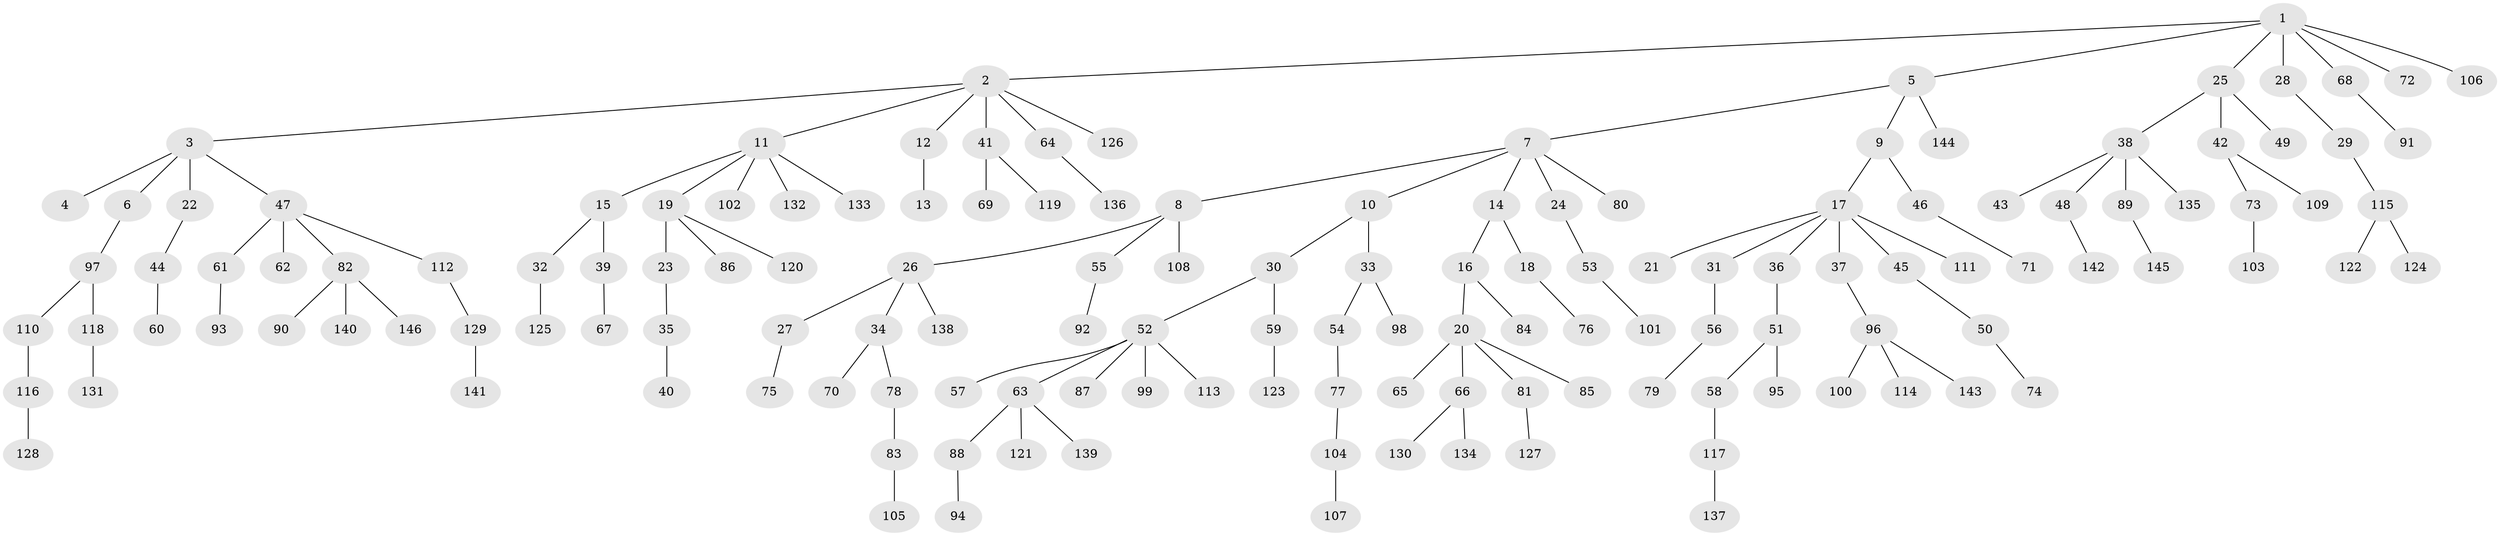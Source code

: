 // Generated by graph-tools (version 1.1) at 2025/50/03/09/25 03:50:19]
// undirected, 146 vertices, 145 edges
graph export_dot {
graph [start="1"]
  node [color=gray90,style=filled];
  1;
  2;
  3;
  4;
  5;
  6;
  7;
  8;
  9;
  10;
  11;
  12;
  13;
  14;
  15;
  16;
  17;
  18;
  19;
  20;
  21;
  22;
  23;
  24;
  25;
  26;
  27;
  28;
  29;
  30;
  31;
  32;
  33;
  34;
  35;
  36;
  37;
  38;
  39;
  40;
  41;
  42;
  43;
  44;
  45;
  46;
  47;
  48;
  49;
  50;
  51;
  52;
  53;
  54;
  55;
  56;
  57;
  58;
  59;
  60;
  61;
  62;
  63;
  64;
  65;
  66;
  67;
  68;
  69;
  70;
  71;
  72;
  73;
  74;
  75;
  76;
  77;
  78;
  79;
  80;
  81;
  82;
  83;
  84;
  85;
  86;
  87;
  88;
  89;
  90;
  91;
  92;
  93;
  94;
  95;
  96;
  97;
  98;
  99;
  100;
  101;
  102;
  103;
  104;
  105;
  106;
  107;
  108;
  109;
  110;
  111;
  112;
  113;
  114;
  115;
  116;
  117;
  118;
  119;
  120;
  121;
  122;
  123;
  124;
  125;
  126;
  127;
  128;
  129;
  130;
  131;
  132;
  133;
  134;
  135;
  136;
  137;
  138;
  139;
  140;
  141;
  142;
  143;
  144;
  145;
  146;
  1 -- 2;
  1 -- 5;
  1 -- 25;
  1 -- 28;
  1 -- 68;
  1 -- 72;
  1 -- 106;
  2 -- 3;
  2 -- 11;
  2 -- 12;
  2 -- 41;
  2 -- 64;
  2 -- 126;
  3 -- 4;
  3 -- 6;
  3 -- 22;
  3 -- 47;
  5 -- 7;
  5 -- 9;
  5 -- 144;
  6 -- 97;
  7 -- 8;
  7 -- 10;
  7 -- 14;
  7 -- 24;
  7 -- 80;
  8 -- 26;
  8 -- 55;
  8 -- 108;
  9 -- 17;
  9 -- 46;
  10 -- 30;
  10 -- 33;
  11 -- 15;
  11 -- 19;
  11 -- 102;
  11 -- 132;
  11 -- 133;
  12 -- 13;
  14 -- 16;
  14 -- 18;
  15 -- 32;
  15 -- 39;
  16 -- 20;
  16 -- 84;
  17 -- 21;
  17 -- 31;
  17 -- 36;
  17 -- 37;
  17 -- 45;
  17 -- 111;
  18 -- 76;
  19 -- 23;
  19 -- 86;
  19 -- 120;
  20 -- 65;
  20 -- 66;
  20 -- 81;
  20 -- 85;
  22 -- 44;
  23 -- 35;
  24 -- 53;
  25 -- 38;
  25 -- 42;
  25 -- 49;
  26 -- 27;
  26 -- 34;
  26 -- 138;
  27 -- 75;
  28 -- 29;
  29 -- 115;
  30 -- 52;
  30 -- 59;
  31 -- 56;
  32 -- 125;
  33 -- 54;
  33 -- 98;
  34 -- 70;
  34 -- 78;
  35 -- 40;
  36 -- 51;
  37 -- 96;
  38 -- 43;
  38 -- 48;
  38 -- 89;
  38 -- 135;
  39 -- 67;
  41 -- 69;
  41 -- 119;
  42 -- 73;
  42 -- 109;
  44 -- 60;
  45 -- 50;
  46 -- 71;
  47 -- 61;
  47 -- 62;
  47 -- 82;
  47 -- 112;
  48 -- 142;
  50 -- 74;
  51 -- 58;
  51 -- 95;
  52 -- 57;
  52 -- 63;
  52 -- 87;
  52 -- 99;
  52 -- 113;
  53 -- 101;
  54 -- 77;
  55 -- 92;
  56 -- 79;
  58 -- 117;
  59 -- 123;
  61 -- 93;
  63 -- 88;
  63 -- 121;
  63 -- 139;
  64 -- 136;
  66 -- 130;
  66 -- 134;
  68 -- 91;
  73 -- 103;
  77 -- 104;
  78 -- 83;
  81 -- 127;
  82 -- 90;
  82 -- 140;
  82 -- 146;
  83 -- 105;
  88 -- 94;
  89 -- 145;
  96 -- 100;
  96 -- 114;
  96 -- 143;
  97 -- 110;
  97 -- 118;
  104 -- 107;
  110 -- 116;
  112 -- 129;
  115 -- 122;
  115 -- 124;
  116 -- 128;
  117 -- 137;
  118 -- 131;
  129 -- 141;
}
